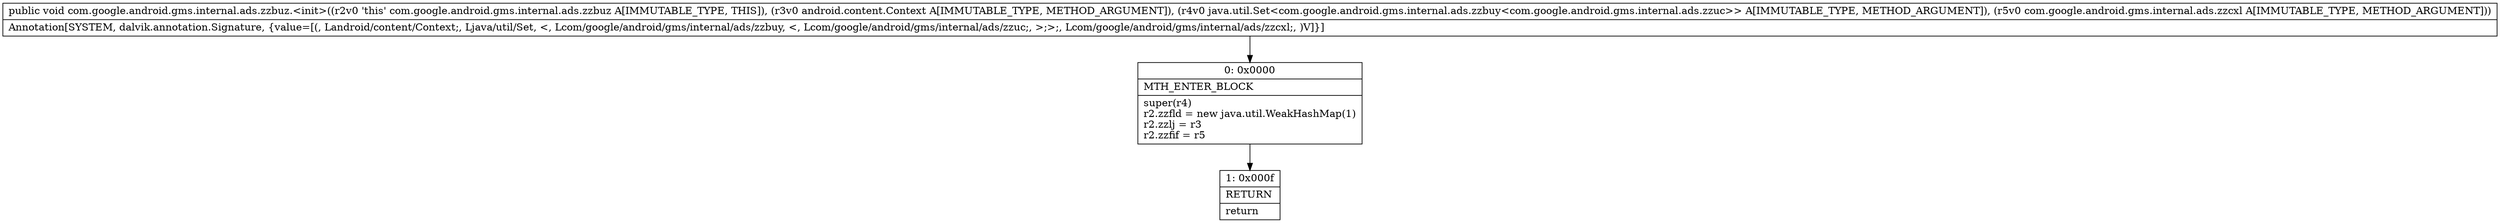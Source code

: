 digraph "CFG forcom.google.android.gms.internal.ads.zzbuz.\<init\>(Landroid\/content\/Context;Ljava\/util\/Set;Lcom\/google\/android\/gms\/internal\/ads\/zzcxl;)V" {
Node_0 [shape=record,label="{0\:\ 0x0000|MTH_ENTER_BLOCK\l|super(r4)\lr2.zzfld = new java.util.WeakHashMap(1)\lr2.zzlj = r3\lr2.zzfif = r5\l}"];
Node_1 [shape=record,label="{1\:\ 0x000f|RETURN\l|return\l}"];
MethodNode[shape=record,label="{public void com.google.android.gms.internal.ads.zzbuz.\<init\>((r2v0 'this' com.google.android.gms.internal.ads.zzbuz A[IMMUTABLE_TYPE, THIS]), (r3v0 android.content.Context A[IMMUTABLE_TYPE, METHOD_ARGUMENT]), (r4v0 java.util.Set\<com.google.android.gms.internal.ads.zzbuy\<com.google.android.gms.internal.ads.zzuc\>\> A[IMMUTABLE_TYPE, METHOD_ARGUMENT]), (r5v0 com.google.android.gms.internal.ads.zzcxl A[IMMUTABLE_TYPE, METHOD_ARGUMENT]))  | Annotation[SYSTEM, dalvik.annotation.Signature, \{value=[(, Landroid\/content\/Context;, Ljava\/util\/Set, \<, Lcom\/google\/android\/gms\/internal\/ads\/zzbuy, \<, Lcom\/google\/android\/gms\/internal\/ads\/zzuc;, \>;\>;, Lcom\/google\/android\/gms\/internal\/ads\/zzcxl;, )V]\}]\l}"];
MethodNode -> Node_0;
Node_0 -> Node_1;
}

